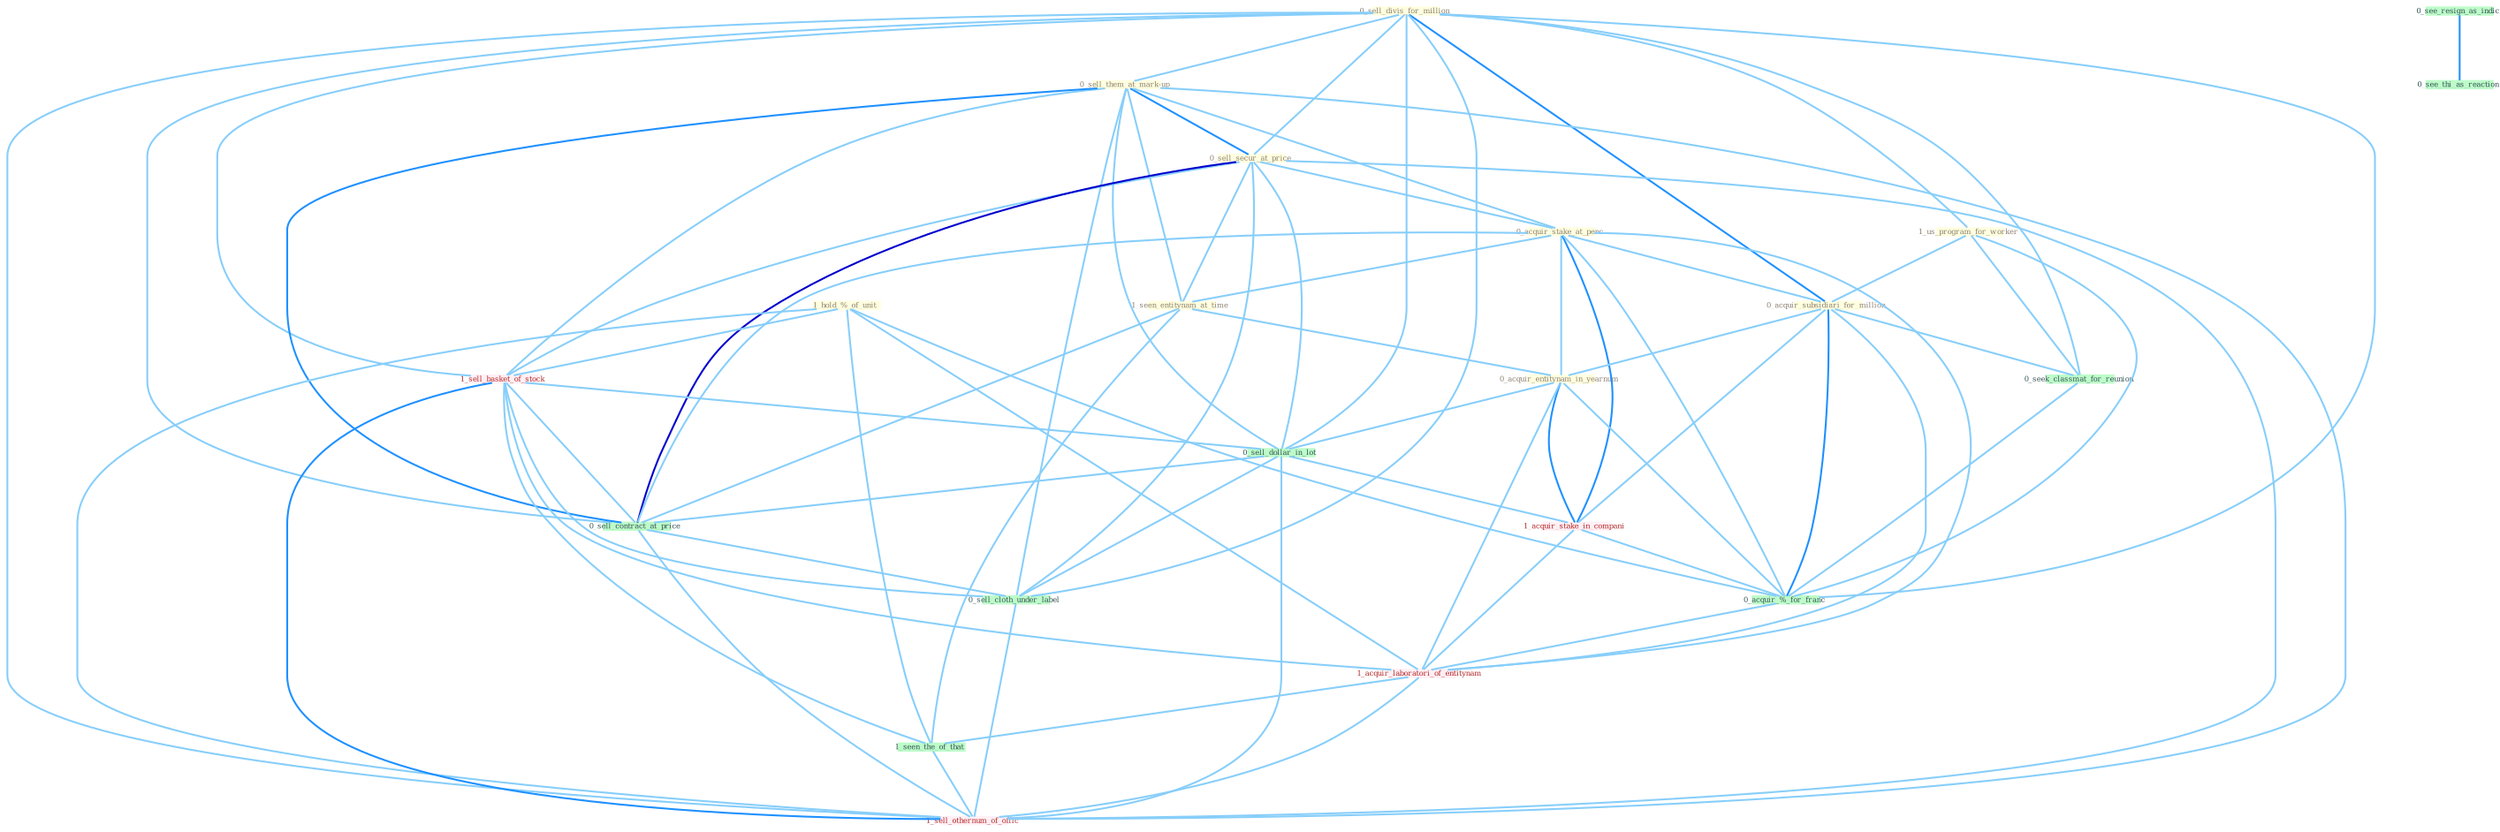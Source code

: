 Graph G{ 
    node
    [shape=polygon,style=filled,width=.5,height=.06,color="#BDFCC9",fixedsize=true,fontsize=4,
    fontcolor="#2f4f4f"];
    {node
    [color="#ffffe0", fontcolor="#8b7d6b"] "0_sell_divis_for_million " "0_sell_them_at_mark-up " "0_sell_secur_at_price " "0_acquir_stake_at_penc " "1_us_program_for_worker " "1_seen_entitynam_at_time " "0_acquir_subsidiari_for_million " "0_acquir_entitynam_in_yearnum " "1_hold_%_of_unit "}
{node [color="#fff0f5", fontcolor="#b22222"] "1_sell_basket_of_stock " "1_acquir_stake_in_compani " "1_acquir_laboratori_of_entitynam " "1_sell_othernum_of_offic "}
edge [color="#B0E2FF"];

	"0_sell_divis_for_million " -- "0_sell_them_at_mark-up " [w="1", color="#87cefa" ];
	"0_sell_divis_for_million " -- "0_sell_secur_at_price " [w="1", color="#87cefa" ];
	"0_sell_divis_for_million " -- "1_us_program_for_worker " [w="1", color="#87cefa" ];
	"0_sell_divis_for_million " -- "0_acquir_subsidiari_for_million " [w="2", color="#1e90ff" , len=0.8];
	"0_sell_divis_for_million " -- "0_seek_classmat_for_reunion " [w="1", color="#87cefa" ];
	"0_sell_divis_for_million " -- "1_sell_basket_of_stock " [w="1", color="#87cefa" ];
	"0_sell_divis_for_million " -- "0_sell_dollar_in_lot " [w="1", color="#87cefa" ];
	"0_sell_divis_for_million " -- "0_acquir_%_for_franc " [w="1", color="#87cefa" ];
	"0_sell_divis_for_million " -- "0_sell_contract_at_price " [w="1", color="#87cefa" ];
	"0_sell_divis_for_million " -- "0_sell_cloth_under_label " [w="1", color="#87cefa" ];
	"0_sell_divis_for_million " -- "1_sell_othernum_of_offic " [w="1", color="#87cefa" ];
	"0_sell_them_at_mark-up " -- "0_sell_secur_at_price " [w="2", color="#1e90ff" , len=0.8];
	"0_sell_them_at_mark-up " -- "0_acquir_stake_at_penc " [w="1", color="#87cefa" ];
	"0_sell_them_at_mark-up " -- "1_seen_entitynam_at_time " [w="1", color="#87cefa" ];
	"0_sell_them_at_mark-up " -- "1_sell_basket_of_stock " [w="1", color="#87cefa" ];
	"0_sell_them_at_mark-up " -- "0_sell_dollar_in_lot " [w="1", color="#87cefa" ];
	"0_sell_them_at_mark-up " -- "0_sell_contract_at_price " [w="2", color="#1e90ff" , len=0.8];
	"0_sell_them_at_mark-up " -- "0_sell_cloth_under_label " [w="1", color="#87cefa" ];
	"0_sell_them_at_mark-up " -- "1_sell_othernum_of_offic " [w="1", color="#87cefa" ];
	"0_sell_secur_at_price " -- "0_acquir_stake_at_penc " [w="1", color="#87cefa" ];
	"0_sell_secur_at_price " -- "1_seen_entitynam_at_time " [w="1", color="#87cefa" ];
	"0_sell_secur_at_price " -- "1_sell_basket_of_stock " [w="1", color="#87cefa" ];
	"0_sell_secur_at_price " -- "0_sell_dollar_in_lot " [w="1", color="#87cefa" ];
	"0_sell_secur_at_price " -- "0_sell_contract_at_price " [w="3", color="#0000cd" , len=0.6];
	"0_sell_secur_at_price " -- "0_sell_cloth_under_label " [w="1", color="#87cefa" ];
	"0_sell_secur_at_price " -- "1_sell_othernum_of_offic " [w="1", color="#87cefa" ];
	"0_acquir_stake_at_penc " -- "1_seen_entitynam_at_time " [w="1", color="#87cefa" ];
	"0_acquir_stake_at_penc " -- "0_acquir_subsidiari_for_million " [w="1", color="#87cefa" ];
	"0_acquir_stake_at_penc " -- "0_acquir_entitynam_in_yearnum " [w="1", color="#87cefa" ];
	"0_acquir_stake_at_penc " -- "1_acquir_stake_in_compani " [w="2", color="#1e90ff" , len=0.8];
	"0_acquir_stake_at_penc " -- "0_acquir_%_for_franc " [w="1", color="#87cefa" ];
	"0_acquir_stake_at_penc " -- "0_sell_contract_at_price " [w="1", color="#87cefa" ];
	"0_acquir_stake_at_penc " -- "1_acquir_laboratori_of_entitynam " [w="1", color="#87cefa" ];
	"1_us_program_for_worker " -- "0_acquir_subsidiari_for_million " [w="1", color="#87cefa" ];
	"1_us_program_for_worker " -- "0_seek_classmat_for_reunion " [w="1", color="#87cefa" ];
	"1_us_program_for_worker " -- "0_acquir_%_for_franc " [w="1", color="#87cefa" ];
	"1_seen_entitynam_at_time " -- "0_acquir_entitynam_in_yearnum " [w="1", color="#87cefa" ];
	"1_seen_entitynam_at_time " -- "0_sell_contract_at_price " [w="1", color="#87cefa" ];
	"1_seen_entitynam_at_time " -- "1_seen_the_of_that " [w="1", color="#87cefa" ];
	"0_acquir_subsidiari_for_million " -- "0_acquir_entitynam_in_yearnum " [w="1", color="#87cefa" ];
	"0_acquir_subsidiari_for_million " -- "0_seek_classmat_for_reunion " [w="1", color="#87cefa" ];
	"0_acquir_subsidiari_for_million " -- "1_acquir_stake_in_compani " [w="1", color="#87cefa" ];
	"0_acquir_subsidiari_for_million " -- "0_acquir_%_for_franc " [w="2", color="#1e90ff" , len=0.8];
	"0_acquir_subsidiari_for_million " -- "1_acquir_laboratori_of_entitynam " [w="1", color="#87cefa" ];
	"0_acquir_entitynam_in_yearnum " -- "0_sell_dollar_in_lot " [w="1", color="#87cefa" ];
	"0_acquir_entitynam_in_yearnum " -- "1_acquir_stake_in_compani " [w="2", color="#1e90ff" , len=0.8];
	"0_acquir_entitynam_in_yearnum " -- "0_acquir_%_for_franc " [w="1", color="#87cefa" ];
	"0_acquir_entitynam_in_yearnum " -- "1_acquir_laboratori_of_entitynam " [w="1", color="#87cefa" ];
	"1_hold_%_of_unit " -- "1_sell_basket_of_stock " [w="1", color="#87cefa" ];
	"1_hold_%_of_unit " -- "0_acquir_%_for_franc " [w="1", color="#87cefa" ];
	"1_hold_%_of_unit " -- "1_acquir_laboratori_of_entitynam " [w="1", color="#87cefa" ];
	"1_hold_%_of_unit " -- "1_seen_the_of_that " [w="1", color="#87cefa" ];
	"1_hold_%_of_unit " -- "1_sell_othernum_of_offic " [w="1", color="#87cefa" ];
	"0_seek_classmat_for_reunion " -- "0_acquir_%_for_franc " [w="1", color="#87cefa" ];
	"1_sell_basket_of_stock " -- "0_sell_dollar_in_lot " [w="1", color="#87cefa" ];
	"1_sell_basket_of_stock " -- "0_sell_contract_at_price " [w="1", color="#87cefa" ];
	"1_sell_basket_of_stock " -- "1_acquir_laboratori_of_entitynam " [w="1", color="#87cefa" ];
	"1_sell_basket_of_stock " -- "0_sell_cloth_under_label " [w="1", color="#87cefa" ];
	"1_sell_basket_of_stock " -- "1_seen_the_of_that " [w="1", color="#87cefa" ];
	"1_sell_basket_of_stock " -- "1_sell_othernum_of_offic " [w="2", color="#1e90ff" , len=0.8];
	"0_sell_dollar_in_lot " -- "1_acquir_stake_in_compani " [w="1", color="#87cefa" ];
	"0_sell_dollar_in_lot " -- "0_sell_contract_at_price " [w="1", color="#87cefa" ];
	"0_sell_dollar_in_lot " -- "0_sell_cloth_under_label " [w="1", color="#87cefa" ];
	"0_sell_dollar_in_lot " -- "1_sell_othernum_of_offic " [w="1", color="#87cefa" ];
	"0_see_resign_as_indic " -- "0_see_thi_as_reaction " [w="2", color="#1e90ff" , len=0.8];
	"1_acquir_stake_in_compani " -- "0_acquir_%_for_franc " [w="1", color="#87cefa" ];
	"1_acquir_stake_in_compani " -- "1_acquir_laboratori_of_entitynam " [w="1", color="#87cefa" ];
	"0_acquir_%_for_franc " -- "1_acquir_laboratori_of_entitynam " [w="1", color="#87cefa" ];
	"0_sell_contract_at_price " -- "0_sell_cloth_under_label " [w="1", color="#87cefa" ];
	"0_sell_contract_at_price " -- "1_sell_othernum_of_offic " [w="1", color="#87cefa" ];
	"1_acquir_laboratori_of_entitynam " -- "1_seen_the_of_that " [w="1", color="#87cefa" ];
	"1_acquir_laboratori_of_entitynam " -- "1_sell_othernum_of_offic " [w="1", color="#87cefa" ];
	"0_sell_cloth_under_label " -- "1_sell_othernum_of_offic " [w="1", color="#87cefa" ];
	"1_seen_the_of_that " -- "1_sell_othernum_of_offic " [w="1", color="#87cefa" ];
}